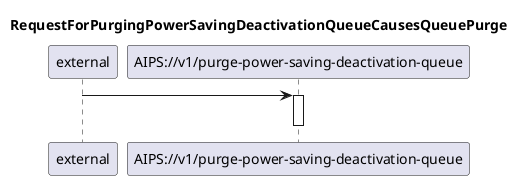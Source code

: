 @startuml 412_purgePowerSavingDeactivationQueue
skinparam responseMessageBelowArrow true

title
RequestForPurgingPowerSavingDeactivationQueueCausesQueuePurge
end title

participant "external" as requestor
participant "AIPS://v1/purge-power-saving-deactivation-queue" as purgeQueue

requestor -> purgeQueue
activate purgeQueue

deactivate purgeQueue

@enduml
